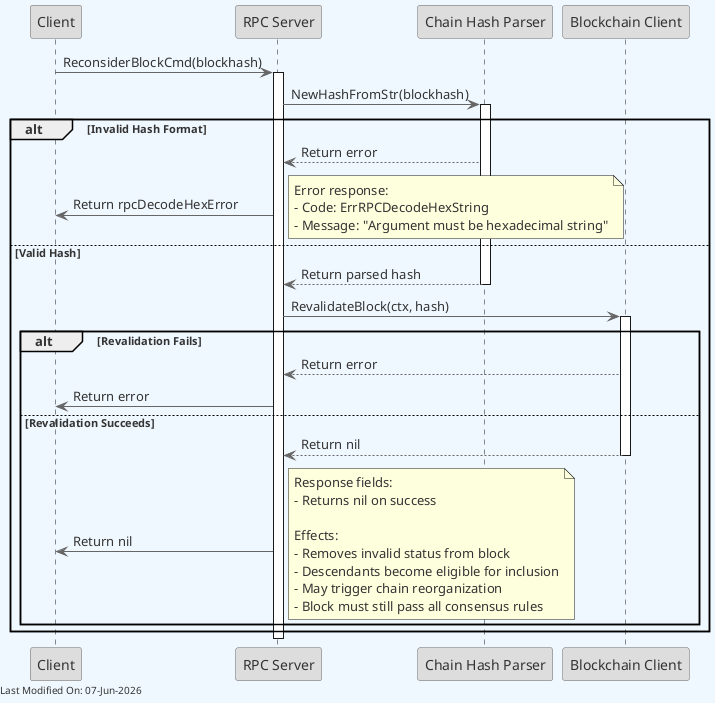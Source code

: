 @startuml
skinparam backgroundColor #F0F8FF
skinparam defaultFontColor #333333
skinparam arrowColor #666666

' Define borders for all elements
skinparam entity {
  BorderColor #666666
  BackgroundColor #DDDDDD
}

skinparam control {
  BorderColor #666666
  BackgroundColor #DDDDDD
}

skinparam participant {
  BorderColor #666666
  BackgroundColor #DDDDDD
}



participant Client
participant "RPC Server" as RPC
participant "Chain Hash Parser" as Parser
participant "Blockchain Client" as Blockchain

Client -> RPC : ReconsiderBlockCmd(blockhash)
activate RPC


RPC -> Parser : NewHashFromStr(blockhash)
activate Parser

alt Invalid Hash Format
    Parser --> RPC : Return error
    RPC -> Client : Return rpcDecodeHexError
    note right
        Error response:
        - Code: ErrRPCDecodeHexString
        - Message: "Argument must be hexadecimal string"
    end note
else Valid Hash
    Parser --> RPC : Return parsed hash
    deactivate Parser

    RPC -> Blockchain : RevalidateBlock(ctx, hash)
    activate Blockchain

    alt Revalidation Fails
        Blockchain --> RPC : Return error
        RPC -> Client : Return error
    else Revalidation Succeeds
        Blockchain --> RPC : Return nil
        deactivate Blockchain

        RPC -> Client : Return nil
        note right
            Response fields:
            - Returns nil on success

            Effects:
            - Removes invalid status from block
            - Descendants become eligible for inclusion
            - May trigger chain reorganization
            - Block must still pass all consensus rules
        end note
    end
end

deactivate RPC

left footer Last Modified On: %date("dd-MMM-yyyy")
@enduml
